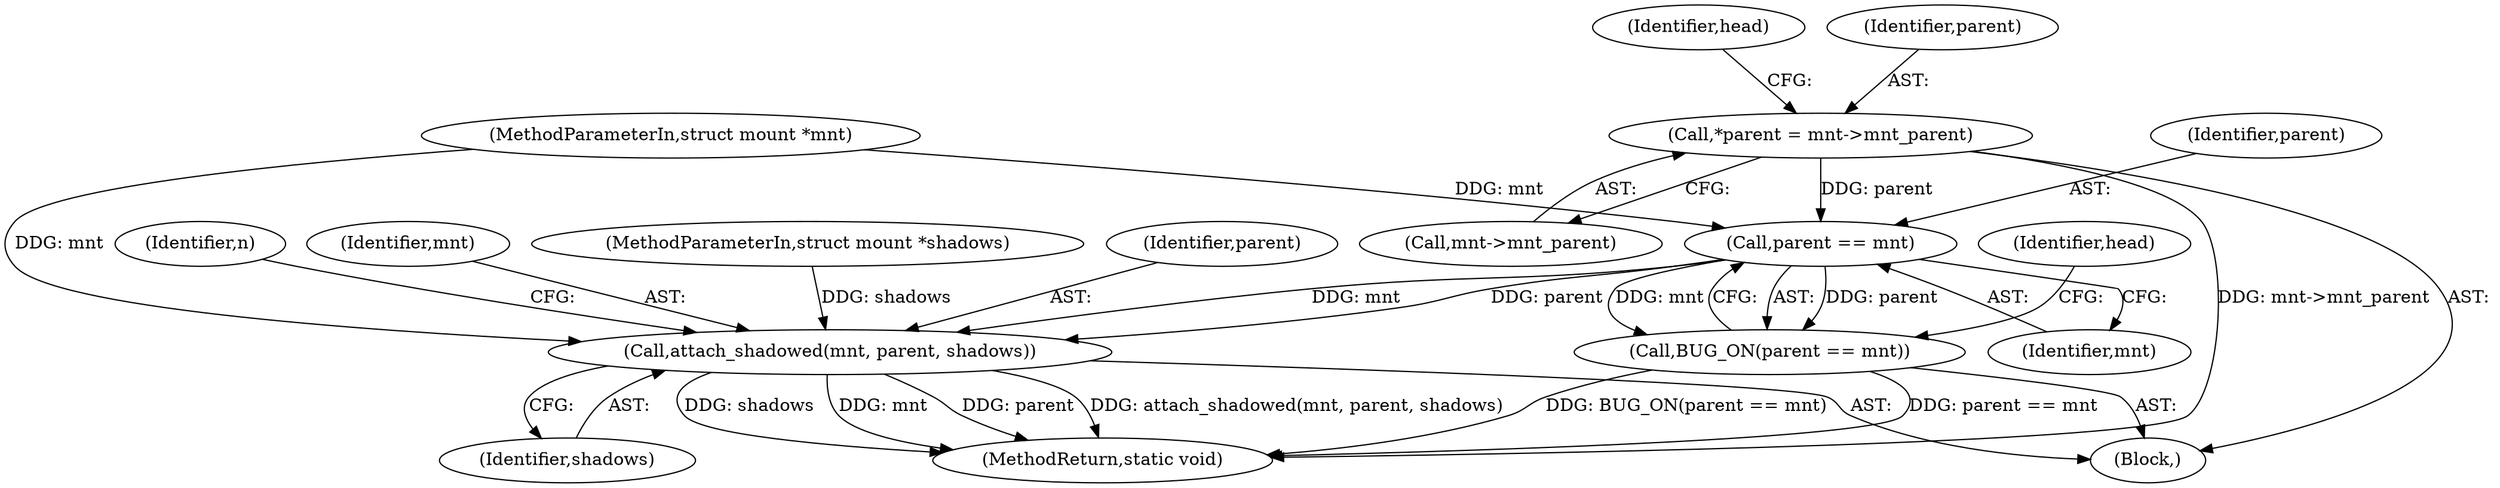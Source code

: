 digraph "0_linux_d29216842a85c7970c536108e093963f02714498_1@pointer" {
"1000105" [label="(Call,*parent = mnt->mnt_parent)"];
"1000120" [label="(Call,parent == mnt)"];
"1000119" [label="(Call,BUG_ON(parent == mnt))"];
"1000155" [label="(Call,attach_shadowed(mnt, parent, shadows))"];
"1000155" [label="(Call,attach_shadowed(mnt, parent, shadows))"];
"1000157" [label="(Identifier,parent)"];
"1000160" [label="(Identifier,n)"];
"1000107" [label="(Call,mnt->mnt_parent)"];
"1000125" [label="(Identifier,head)"];
"1000112" [label="(Identifier,head)"];
"1000105" [label="(Call,*parent = mnt->mnt_parent)"];
"1000103" [label="(Block,)"];
"1000120" [label="(Call,parent == mnt)"];
"1000161" [label="(MethodReturn,static void)"];
"1000122" [label="(Identifier,mnt)"];
"1000106" [label="(Identifier,parent)"];
"1000119" [label="(Call,BUG_ON(parent == mnt))"];
"1000101" [label="(MethodParameterIn,struct mount *mnt)"];
"1000121" [label="(Identifier,parent)"];
"1000158" [label="(Identifier,shadows)"];
"1000156" [label="(Identifier,mnt)"];
"1000102" [label="(MethodParameterIn,struct mount *shadows)"];
"1000105" -> "1000103"  [label="AST: "];
"1000105" -> "1000107"  [label="CFG: "];
"1000106" -> "1000105"  [label="AST: "];
"1000107" -> "1000105"  [label="AST: "];
"1000112" -> "1000105"  [label="CFG: "];
"1000105" -> "1000161"  [label="DDG: mnt->mnt_parent"];
"1000105" -> "1000120"  [label="DDG: parent"];
"1000120" -> "1000119"  [label="AST: "];
"1000120" -> "1000122"  [label="CFG: "];
"1000121" -> "1000120"  [label="AST: "];
"1000122" -> "1000120"  [label="AST: "];
"1000119" -> "1000120"  [label="CFG: "];
"1000120" -> "1000119"  [label="DDG: parent"];
"1000120" -> "1000119"  [label="DDG: mnt"];
"1000101" -> "1000120"  [label="DDG: mnt"];
"1000120" -> "1000155"  [label="DDG: mnt"];
"1000120" -> "1000155"  [label="DDG: parent"];
"1000119" -> "1000103"  [label="AST: "];
"1000125" -> "1000119"  [label="CFG: "];
"1000119" -> "1000161"  [label="DDG: BUG_ON(parent == mnt)"];
"1000119" -> "1000161"  [label="DDG: parent == mnt"];
"1000155" -> "1000103"  [label="AST: "];
"1000155" -> "1000158"  [label="CFG: "];
"1000156" -> "1000155"  [label="AST: "];
"1000157" -> "1000155"  [label="AST: "];
"1000158" -> "1000155"  [label="AST: "];
"1000160" -> "1000155"  [label="CFG: "];
"1000155" -> "1000161"  [label="DDG: parent"];
"1000155" -> "1000161"  [label="DDG: attach_shadowed(mnt, parent, shadows)"];
"1000155" -> "1000161"  [label="DDG: shadows"];
"1000155" -> "1000161"  [label="DDG: mnt"];
"1000101" -> "1000155"  [label="DDG: mnt"];
"1000102" -> "1000155"  [label="DDG: shadows"];
}
